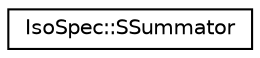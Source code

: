 digraph "Graphical Class Hierarchy"
{
  edge [fontname="Helvetica",fontsize="10",labelfontname="Helvetica",labelfontsize="10"];
  node [fontname="Helvetica",fontsize="10",shape=record];
  rankdir="LR";
  Node0 [label="IsoSpec::SSummator",height=0.2,width=0.4,color="black", fillcolor="white", style="filled",URL="$class_iso_spec_1_1_s_summator.html"];
}
